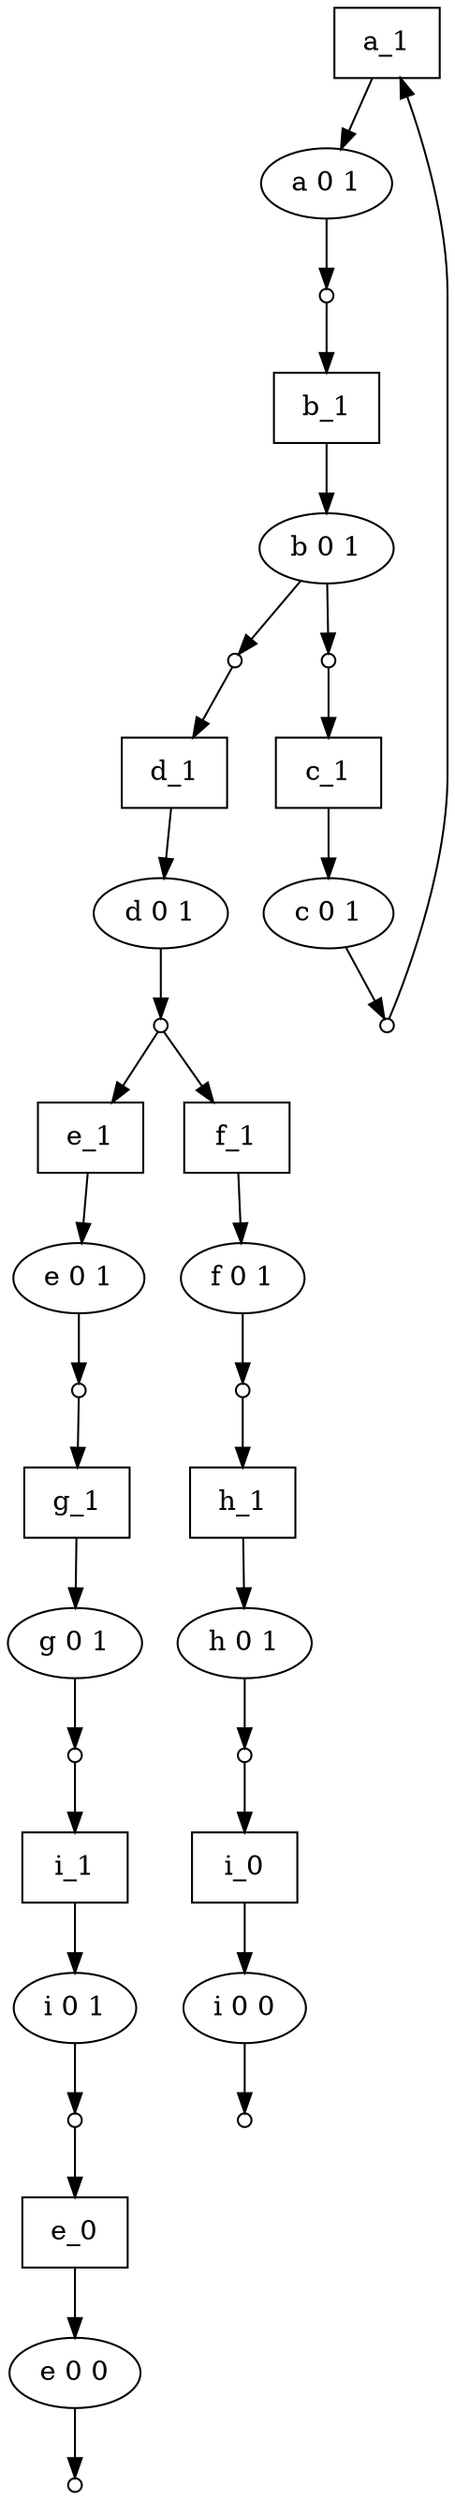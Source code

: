 digraph { 
a_1[shape=box];
a_1 -> O_a_0_1;

b_1[shape=box];
b_1 -> O_b_0_1;

c_1[shape=box];
c_1 -> O_c_0_1;

d_1[shape=box];
d_1 -> O_d_0_1;

e_0[shape=box];
e_0 -> O_e_0_0;

e_1[shape=box];
e_1 -> O_e_0_1;

f_1[shape=box];
f_1 -> O_f_0_1;

g_1[shape=box];
g_1 -> O_g_0_1;

h_1[shape=box];
h_1 -> O_h_0_1;

i_0[shape=box];
i_0 -> O_i_0_0;

i_1[shape=box];
i_1 -> O_i_0_1;
O_a_0_1[label="a 0 1"];
pintsol1[label="",shape=circle,fixedsize=true,width=0.1,height=0.1];
O_a_0_1 -> pintsol1;
pintsol1 -> b_1;

O_b_0_1[label="b 0 1"];
pintsol2[label="",shape=circle,fixedsize=true,width=0.1,height=0.1];
O_b_0_1 -> pintsol2;
pintsol2 -> c_1;
pintsol3[label="",shape=circle,fixedsize=true,width=0.1,height=0.1];
O_b_0_1 -> pintsol3;
pintsol3 -> d_1;

O_c_0_1[label="c 0 1"];
pintsol4[label="",shape=circle,fixedsize=true,width=0.1,height=0.1];
O_c_0_1 -> pintsol4;
pintsol4 -> a_1;

O_d_0_1[label="d 0 1"];
pintsol5[label="",shape=circle,fixedsize=true,width=0.1,height=0.1];
O_d_0_1 -> pintsol5;
pintsol5 -> e_1;
pintsol5 -> f_1;

O_e_0_0[label="e 0 0"];
pintsol6[label="",shape=circle,fixedsize=true,width=0.1,height=0.1];
O_e_0_0 -> pintsol6;


O_e_0_1[label="e 0 1"];
pintsol7[label="",shape=circle,fixedsize=true,width=0.1,height=0.1];
O_e_0_1 -> pintsol7;
pintsol7 -> g_1;

O_f_0_1[label="f 0 1"];
pintsol8[label="",shape=circle,fixedsize=true,width=0.1,height=0.1];
O_f_0_1 -> pintsol8;
pintsol8 -> h_1;

O_g_0_1[label="g 0 1"];
pintsol9[label="",shape=circle,fixedsize=true,width=0.1,height=0.1];
O_g_0_1 -> pintsol9;
pintsol9 -> i_1;

O_h_0_1[label="h 0 1"];
pintsol10[label="",shape=circle,fixedsize=true,width=0.1,height=0.1];
O_h_0_1 -> pintsol10;
pintsol10 -> i_0;

O_i_0_0[label="i 0 0"];
pintsol11[label="",shape=circle,fixedsize=true,width=0.1,height=0.1];
O_i_0_0 -> pintsol11;


O_i_0_1[label="i 0 1"];
pintsol12[label="",shape=circle,fixedsize=true,width=0.1,height=0.1];
O_i_0_1 -> pintsol12;
pintsol12 -> e_0;
}
